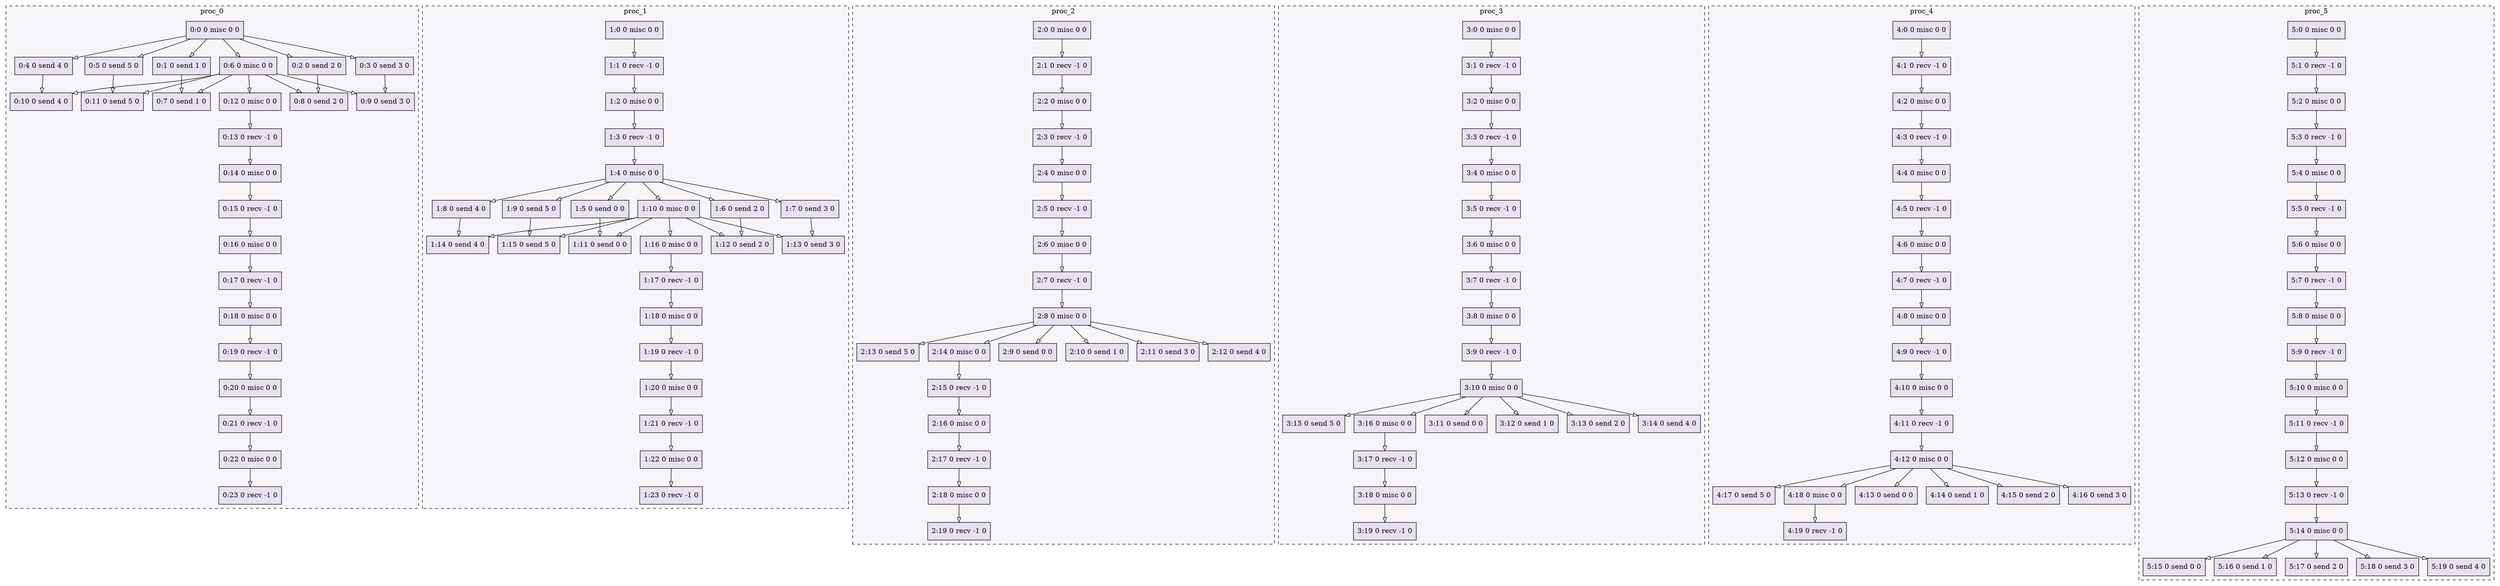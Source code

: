 digraph{node[shape=record style=filled colorscheme=purd9 fillcolor=2];subgraph cluster0{style=dashed;colorscheme=purd9;bgcolor=1;edge[arrowhead=empty];label=proc_0;0[label="0:0 0 misc 0 0"];1[label="0:1 0 send 1 0"];2[label="0:2 0 send 2 0"];3[label="0:3 0 send 3 0"];4[label="0:4 0 send 4 0"];5[label="0:5 0 send 5 0"];6[label="0:6 0 misc 0 0"];7[label="0:7 0 send 1 0"];8[label="0:8 0 send 2 0"];9[label="0:9 0 send 3 0"];10[label="0:10 0 send 4 0"];11[label="0:11 0 send 5 0"];12[label="0:12 0 misc 0 0"];13[label="0:13 0 recv -1 0"];14[label="0:14 0 misc 0 0"];15[label="0:15 0 recv -1 0"];16[label="0:16 0 misc 0 0"];17[label="0:17 0 recv -1 0"];18[label="0:18 0 misc 0 0"];19[label="0:19 0 recv -1 0"];20[label="0:20 0 misc 0 0"];21[label="0:21 0 recv -1 0"];22[label="0:22 0 misc 0 0"];23[label="0:23 0 recv -1 0"];0->1;0->2;0->3;0->4;0->5;0->6;6->7;1->7;6->8;2->8;6->9;3->9;6->10;4->10;6->11;5->11;6->12;12->13;13->14;14->15;15->16;16->17;17->18;18->19;19->20;20->21;21->22;22->23;}subgraph cluster1{style=dashed;colorscheme=purd9;bgcolor=1;edge[arrowhead=empty];label=proc_1;24[label="1:0 0 misc 0 0"];25[label="1:1 0 recv -1 0"];26[label="1:2 0 misc 0 0"];27[label="1:3 0 recv -1 0"];28[label="1:4 0 misc 0 0"];29[label="1:5 0 send 0 0"];30[label="1:6 0 send 2 0"];31[label="1:7 0 send 3 0"];32[label="1:8 0 send 4 0"];33[label="1:9 0 send 5 0"];34[label="1:10 0 misc 0 0"];35[label="1:11 0 send 0 0"];36[label="1:12 0 send 2 0"];37[label="1:13 0 send 3 0"];38[label="1:14 0 send 4 0"];39[label="1:15 0 send 5 0"];40[label="1:16 0 misc 0 0"];41[label="1:17 0 recv -1 0"];42[label="1:18 0 misc 0 0"];43[label="1:19 0 recv -1 0"];44[label="1:20 0 misc 0 0"];45[label="1:21 0 recv -1 0"];46[label="1:22 0 misc 0 0"];47[label="1:23 0 recv -1 0"];24->25;25->26;26->27;27->28;28->29;28->30;28->31;28->32;28->33;28->34;34->35;29->35;34->36;30->36;34->37;31->37;34->38;32->38;34->39;33->39;34->40;40->41;41->42;42->43;43->44;44->45;45->46;46->47;}subgraph cluster2{style=dashed;colorscheme=purd9;bgcolor=1;edge[arrowhead=empty];label=proc_2;48[label="2:0 0 misc 0 0"];49[label="2:1 0 recv -1 0"];50[label="2:2 0 misc 0 0"];51[label="2:3 0 recv -1 0"];52[label="2:4 0 misc 0 0"];53[label="2:5 0 recv -1 0"];54[label="2:6 0 misc 0 0"];55[label="2:7 0 recv -1 0"];56[label="2:8 0 misc 0 0"];57[label="2:9 0 send 0 0"];58[label="2:10 0 send 1 0"];59[label="2:11 0 send 3 0"];60[label="2:12 0 send 4 0"];61[label="2:13 0 send 5 0"];62[label="2:14 0 misc 0 0"];63[label="2:15 0 recv -1 0"];64[label="2:16 0 misc 0 0"];65[label="2:17 0 recv -1 0"];66[label="2:18 0 misc 0 0"];67[label="2:19 0 recv -1 0"];48->49;49->50;50->51;51->52;52->53;53->54;54->55;55->56;56->57;56->58;56->59;56->60;56->61;56->62;62->63;63->64;64->65;65->66;66->67;}subgraph cluster3{style=dashed;colorscheme=purd9;bgcolor=1;edge[arrowhead=empty];label=proc_3;68[label="3:0 0 misc 0 0"];69[label="3:1 0 recv -1 0"];70[label="3:2 0 misc 0 0"];71[label="3:3 0 recv -1 0"];72[label="3:4 0 misc 0 0"];73[label="3:5 0 recv -1 0"];74[label="3:6 0 misc 0 0"];75[label="3:7 0 recv -1 0"];76[label="3:8 0 misc 0 0"];77[label="3:9 0 recv -1 0"];78[label="3:10 0 misc 0 0"];79[label="3:11 0 send 0 0"];80[label="3:12 0 send 1 0"];81[label="3:13 0 send 2 0"];82[label="3:14 0 send 4 0"];83[label="3:15 0 send 5 0"];84[label="3:16 0 misc 0 0"];85[label="3:17 0 recv -1 0"];86[label="3:18 0 misc 0 0"];87[label="3:19 0 recv -1 0"];68->69;69->70;70->71;71->72;72->73;73->74;74->75;75->76;76->77;77->78;78->79;78->80;78->81;78->82;78->83;78->84;84->85;85->86;86->87;}subgraph cluster4{style=dashed;colorscheme=purd9;bgcolor=1;edge[arrowhead=empty];label=proc_4;88[label="4:0 0 misc 0 0"];89[label="4:1 0 recv -1 0"];90[label="4:2 0 misc 0 0"];91[label="4:3 0 recv -1 0"];92[label="4:4 0 misc 0 0"];93[label="4:5 0 recv -1 0"];94[label="4:6 0 misc 0 0"];95[label="4:7 0 recv -1 0"];96[label="4:8 0 misc 0 0"];97[label="4:9 0 recv -1 0"];98[label="4:10 0 misc 0 0"];99[label="4:11 0 recv -1 0"];100[label="4:12 0 misc 0 0"];101[label="4:13 0 send 0 0"];102[label="4:14 0 send 1 0"];103[label="4:15 0 send 2 0"];104[label="4:16 0 send 3 0"];105[label="4:17 0 send 5 0"];106[label="4:18 0 misc 0 0"];107[label="4:19 0 recv -1 0"];88->89;89->90;90->91;91->92;92->93;93->94;94->95;95->96;96->97;97->98;98->99;99->100;100->101;100->102;100->103;100->104;100->105;100->106;106->107;}subgraph cluster5{style=dashed;colorscheme=purd9;bgcolor=1;edge[arrowhead=empty];label=proc_5;108[label="5:0 0 misc 0 0"];109[label="5:1 0 recv -1 0"];110[label="5:2 0 misc 0 0"];111[label="5:3 0 recv -1 0"];112[label="5:4 0 misc 0 0"];113[label="5:5 0 recv -1 0"];114[label="5:6 0 misc 0 0"];115[label="5:7 0 recv -1 0"];116[label="5:8 0 misc 0 0"];117[label="5:9 0 recv -1 0"];118[label="5:10 0 misc 0 0"];119[label="5:11 0 recv -1 0"];120[label="5:12 0 misc 0 0"];121[label="5:13 0 recv -1 0"];122[label="5:14 0 misc 0 0"];123[label="5:15 0 send 0 0"];124[label="5:16 0 send 1 0"];125[label="5:17 0 send 2 0"];126[label="5:18 0 send 3 0"];127[label="5:19 0 send 4 0"];108->109;109->110;110->111;111->112;112->113;113->114;114->115;115->116;116->117;117->118;118->119;119->120;120->121;121->122;122->123;122->124;122->125;122->126;122->127;}}